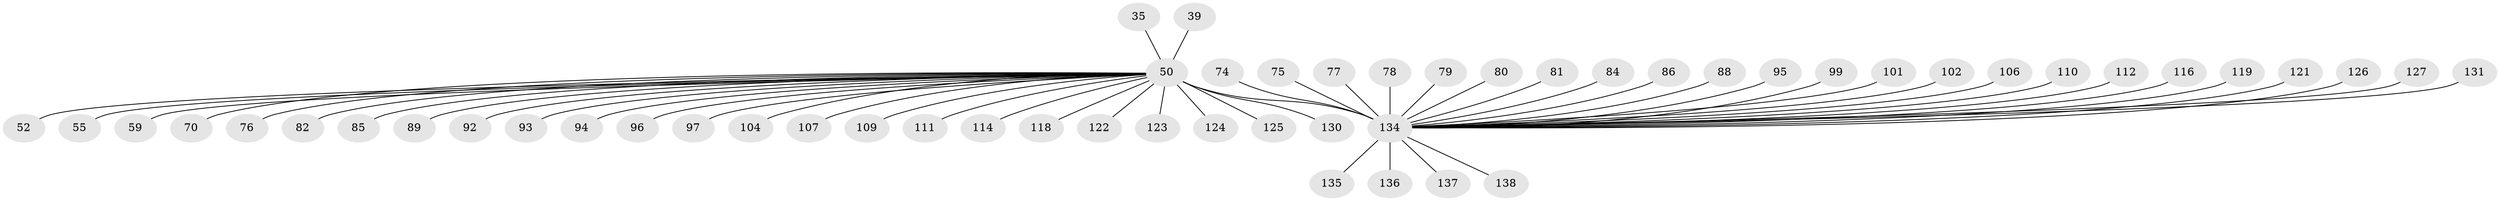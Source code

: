 // original degree distribution, {45: 0.007246376811594203, 16: 0.014492753623188406, 4: 0.08695652173913043, 3: 0.09420289855072464, 1: 0.5362318840579711, 2: 0.17391304347826086, 5: 0.028985507246376812, 9: 0.007246376811594203, 11: 0.007246376811594203, 7: 0.014492753623188406, 10: 0.007246376811594203, 6: 0.014492753623188406, 8: 0.007246376811594203}
// Generated by graph-tools (version 1.1) at 2025/51/03/04/25 21:51:48]
// undirected, 55 vertices, 54 edges
graph export_dot {
graph [start="1"]
  node [color=gray90,style=filled];
  35;
  39;
  50 [super="+16+20+5+6+11+14+31+34"];
  52 [super="+37"];
  55;
  59;
  70;
  74;
  75;
  76;
  77;
  78;
  79;
  80;
  81 [super="+53"];
  82;
  84;
  85;
  86;
  88;
  89;
  92;
  93;
  94;
  95;
  96;
  97;
  99;
  101;
  102;
  104;
  106;
  107;
  109 [super="+28"];
  110;
  111;
  112;
  114;
  116;
  118;
  119;
  121;
  122;
  123;
  124;
  125 [super="+63"];
  126;
  127;
  130;
  131;
  134 [super="+120+133+132+66+129+15+17+26+43+47+48+54+56+60+65+67+69+73"];
  135 [super="+64"];
  136;
  137;
  138;
  35 -- 50;
  39 -- 50;
  50 -- 114;
  50 -- 76;
  50 -- 92;
  50 -- 94;
  50 -- 111 [weight=2];
  50 -- 55;
  50 -- 123;
  50 -- 124;
  50 -- 130;
  50 -- 134 [weight=35];
  50 -- 70;
  50 -- 82;
  50 -- 85;
  50 -- 89;
  50 -- 93;
  50 -- 96;
  50 -- 97;
  50 -- 104;
  50 -- 107;
  50 -- 109;
  50 -- 52;
  50 -- 118;
  50 -- 122;
  50 -- 59;
  50 -- 125;
  74 -- 134;
  75 -- 134;
  77 -- 134;
  78 -- 134;
  79 -- 134;
  80 -- 134;
  81 -- 134;
  84 -- 134;
  86 -- 134;
  88 -- 134;
  95 -- 134;
  99 -- 134;
  101 -- 134;
  102 -- 134;
  106 -- 134;
  110 -- 134;
  112 -- 134;
  116 -- 134;
  119 -- 134;
  121 -- 134;
  126 -- 134;
  127 -- 134;
  131 -- 134;
  134 -- 137;
  134 -- 135 [weight=2];
  134 -- 136;
  134 -- 138;
}
